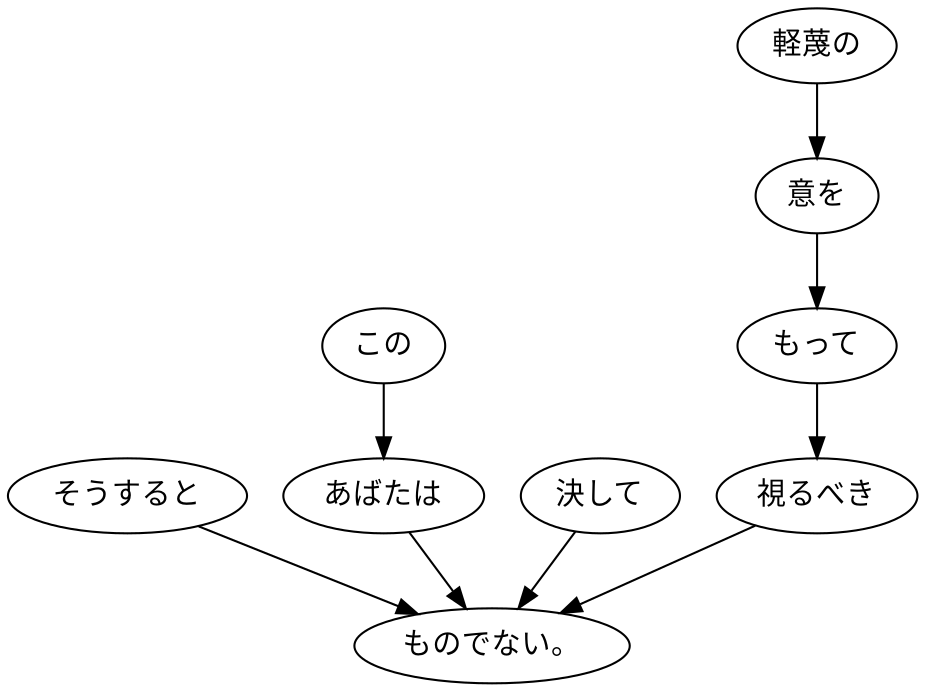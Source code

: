 digraph graph5568 {
	node0 [label="そうすると"];
	node1 [label="この"];
	node2 [label="あばたは"];
	node3 [label="決して"];
	node4 [label="軽蔑の"];
	node5 [label="意を"];
	node6 [label="もって"];
	node7 [label="視るべき"];
	node8 [label="ものでない。"];
	node0 -> node8;
	node1 -> node2;
	node2 -> node8;
	node3 -> node8;
	node4 -> node5;
	node5 -> node6;
	node6 -> node7;
	node7 -> node8;
}
